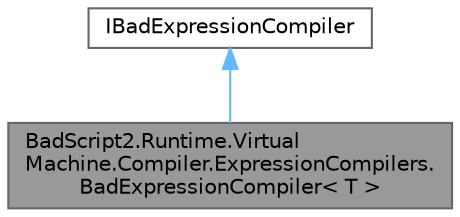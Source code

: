 digraph "BadScript2.Runtime.VirtualMachine.Compiler.ExpressionCompilers.BadExpressionCompiler&lt; T &gt;"
{
 // LATEX_PDF_SIZE
  bgcolor="transparent";
  edge [fontname=Helvetica,fontsize=10,labelfontname=Helvetica,labelfontsize=10];
  node [fontname=Helvetica,fontsize=10,shape=box,height=0.2,width=0.4];
  Node1 [id="Node000001",label="BadScript2.Runtime.Virtual\lMachine.Compiler.ExpressionCompilers.\lBadExpressionCompiler\< T \>",height=0.2,width=0.4,color="gray40", fillcolor="grey60", style="filled", fontcolor="black",tooltip=" "];
  Node2 -> Node1 [id="edge1_Node000001_Node000002",dir="back",color="steelblue1",style="solid",tooltip=" "];
  Node2 [id="Node000002",label="IBadExpressionCompiler",height=0.2,width=0.4,color="gray40", fillcolor="white", style="filled",URL="$interface_bad_script2_1_1_runtime_1_1_virtual_machine_1_1_compiler_1_1_expression_compilers_1_1_i_bad_expression_compiler.html",tooltip=" "];
}
